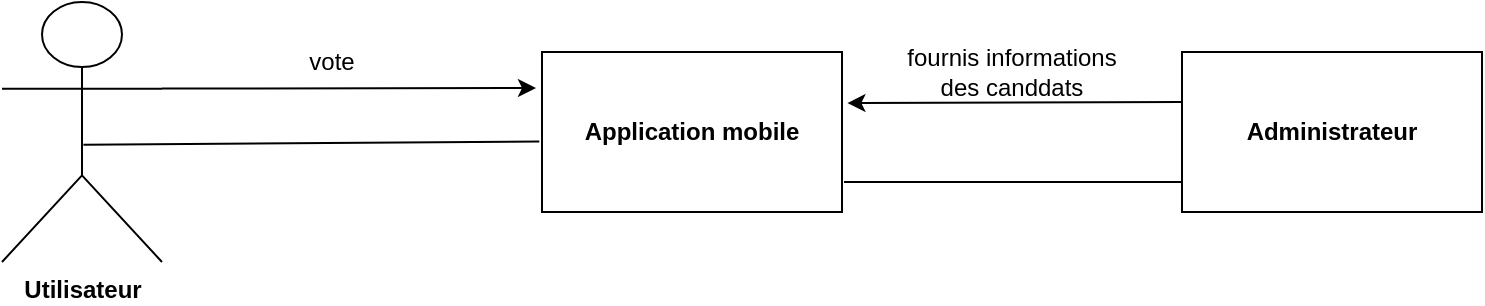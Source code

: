 <mxfile version="13.9.9" type="device"><diagram id="jcyDdISOVtaxgQHDObTM" name="Page-1"><mxGraphModel dx="1316" dy="590" grid="1" gridSize="10" guides="1" tooltips="1" connect="1" arrows="1" fold="1" page="1" pageScale="1" pageWidth="850" pageHeight="1100" math="0" shadow="0"><root><mxCell id="0"/><mxCell id="1" parent="0"/><mxCell id="4OsR3pQ62Gew8AUx699k-1" value="&lt;b&gt;Utilisateur&lt;/b&gt;" style="shape=umlActor;verticalLabelPosition=bottom;verticalAlign=top;html=1;outlineConnect=0;rounded=1;glass=0;align=center;" parent="1" vertex="1"><mxGeometry x="80" y="230" width="80" height="130" as="geometry"/></mxCell><mxCell id="4OsR3pQ62Gew8AUx699k-3" value="&lt;b&gt;Application mobile&lt;/b&gt;" style="rounded=0;whiteSpace=wrap;html=1;glass=0;align=center;" parent="1" vertex="1"><mxGeometry x="350" y="255" width="150" height="80" as="geometry"/></mxCell><mxCell id="4OsR3pQ62Gew8AUx699k-4" value="&lt;b&gt;Administrateur&lt;/b&gt;" style="rounded=0;whiteSpace=wrap;html=1;glass=0;align=center;" parent="1" vertex="1"><mxGeometry x="670" y="255" width="150" height="80" as="geometry"/></mxCell><mxCell id="4OsR3pQ62Gew8AUx699k-5" value="" style="endArrow=none;html=1;strokeColor=#000000;exitX=0.509;exitY=0.549;exitDx=0;exitDy=0;exitPerimeter=0;entryX=-0.009;entryY=0.559;entryDx=0;entryDy=0;entryPerimeter=0;" parent="1" source="4OsR3pQ62Gew8AUx699k-1" target="4OsR3pQ62Gew8AUx699k-3" edge="1"><mxGeometry width="50" height="50" relative="1" as="geometry"><mxPoint x="400" y="340" as="sourcePoint"/><mxPoint x="450" y="290" as="targetPoint"/></mxGeometry></mxCell><mxCell id="4OsR3pQ62Gew8AUx699k-6" value="" style="endArrow=none;html=1;strokeColor=#000000;entryX=-0.009;entryY=0.559;entryDx=0;entryDy=0;entryPerimeter=0;" parent="1" edge="1"><mxGeometry width="50" height="50" relative="1" as="geometry"><mxPoint x="501" y="320" as="sourcePoint"/><mxPoint x="670.0" y="320" as="targetPoint"/></mxGeometry></mxCell><mxCell id="4OsR3pQ62Gew8AUx699k-9" value="" style="endArrow=classic;html=1;strokeColor=#000000;exitX=0;exitY=0.313;exitDx=0;exitDy=0;exitPerimeter=0;entryX=1.018;entryY=0.319;entryDx=0;entryDy=0;entryPerimeter=0;" parent="1" source="4OsR3pQ62Gew8AUx699k-4" target="4OsR3pQ62Gew8AUx699k-3" edge="1"><mxGeometry width="50" height="50" relative="1" as="geometry"><mxPoint x="500" y="280" as="sourcePoint"/><mxPoint x="550" y="270" as="targetPoint"/></mxGeometry></mxCell><mxCell id="4OsR3pQ62Gew8AUx699k-12" value="fournis informations des canddats" style="text;html=1;strokeColor=none;fillColor=none;align=center;verticalAlign=middle;whiteSpace=wrap;rounded=0;glass=0;" parent="1" vertex="1"><mxGeometry x="530" y="255" width="110" height="20" as="geometry"/></mxCell><mxCell id="4OsR3pQ62Gew8AUx699k-13" value="" style="endArrow=classic;html=1;strokeColor=#000000;exitX=1;exitY=0.333;exitDx=0;exitDy=0;exitPerimeter=0;" parent="1" source="4OsR3pQ62Gew8AUx699k-1" edge="1"><mxGeometry width="50" height="50" relative="1" as="geometry"><mxPoint x="180" y="280" as="sourcePoint"/><mxPoint x="347" y="273" as="targetPoint"/></mxGeometry></mxCell><mxCell id="4OsR3pQ62Gew8AUx699k-14" value="vote" style="text;html=1;strokeColor=none;fillColor=none;align=center;verticalAlign=middle;whiteSpace=wrap;rounded=0;glass=0;" parent="1" vertex="1"><mxGeometry x="190" y="250" width="110" height="20" as="geometry"/></mxCell></root></mxGraphModel></diagram></mxfile>